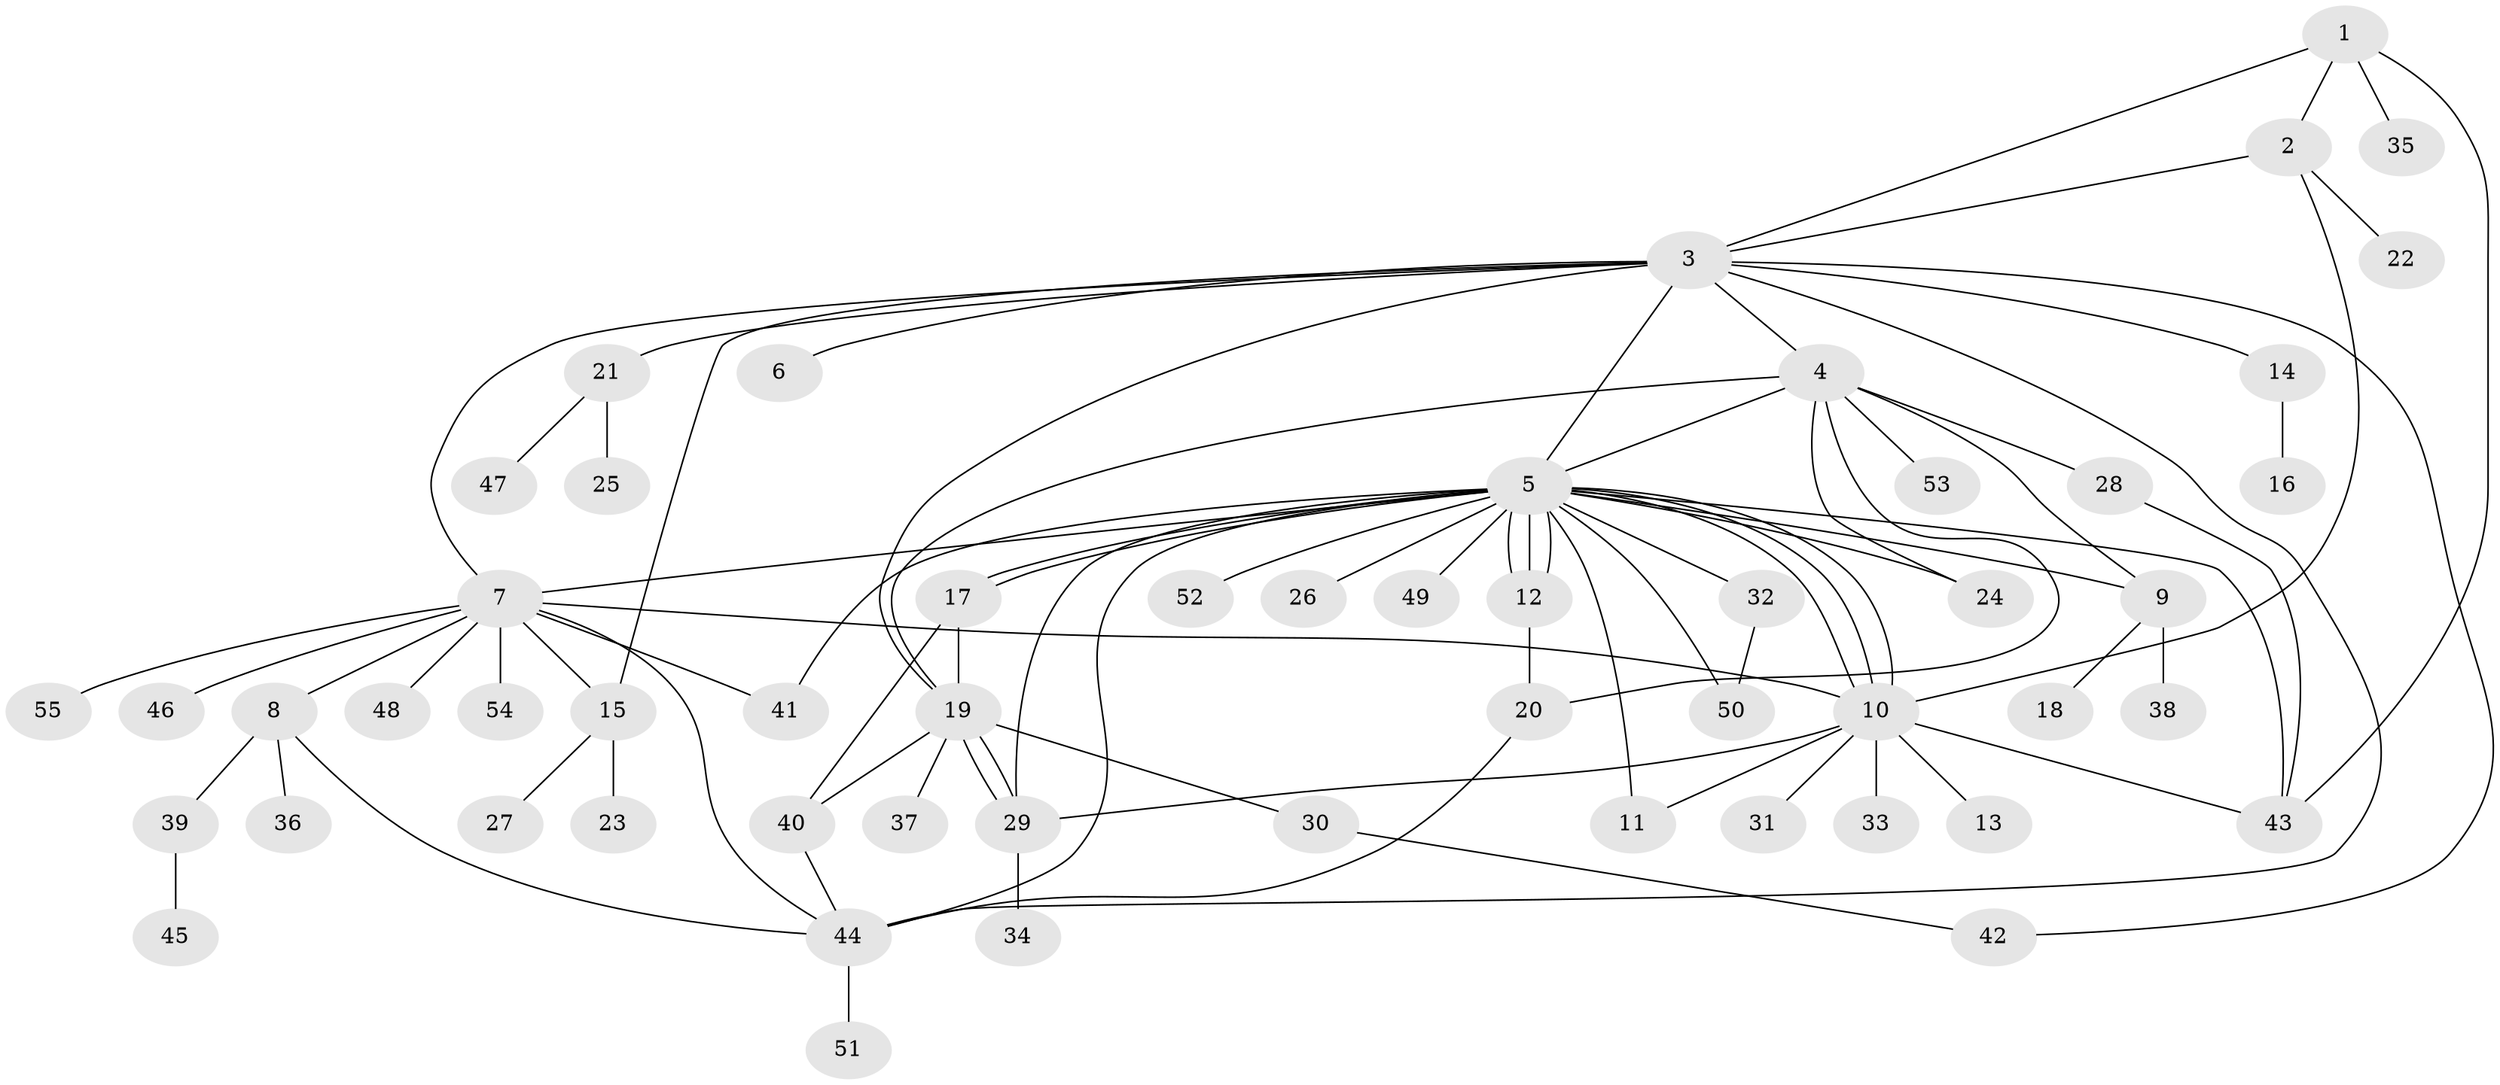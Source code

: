 // Generated by graph-tools (version 1.1) at 2025/14/03/09/25 04:14:40]
// undirected, 55 vertices, 86 edges
graph export_dot {
graph [start="1"]
  node [color=gray90,style=filled];
  1;
  2;
  3;
  4;
  5;
  6;
  7;
  8;
  9;
  10;
  11;
  12;
  13;
  14;
  15;
  16;
  17;
  18;
  19;
  20;
  21;
  22;
  23;
  24;
  25;
  26;
  27;
  28;
  29;
  30;
  31;
  32;
  33;
  34;
  35;
  36;
  37;
  38;
  39;
  40;
  41;
  42;
  43;
  44;
  45;
  46;
  47;
  48;
  49;
  50;
  51;
  52;
  53;
  54;
  55;
  1 -- 2;
  1 -- 3;
  1 -- 35;
  1 -- 43;
  2 -- 3;
  2 -- 10;
  2 -- 22;
  3 -- 4;
  3 -- 5;
  3 -- 6;
  3 -- 7;
  3 -- 14;
  3 -- 15;
  3 -- 19;
  3 -- 21;
  3 -- 42;
  3 -- 44;
  4 -- 5;
  4 -- 9;
  4 -- 19;
  4 -- 20;
  4 -- 24;
  4 -- 28;
  4 -- 53;
  5 -- 7;
  5 -- 9;
  5 -- 10;
  5 -- 10;
  5 -- 10;
  5 -- 11;
  5 -- 12;
  5 -- 12;
  5 -- 12;
  5 -- 17;
  5 -- 17;
  5 -- 24;
  5 -- 26;
  5 -- 29;
  5 -- 32;
  5 -- 41;
  5 -- 43;
  5 -- 44;
  5 -- 49;
  5 -- 50;
  5 -- 52;
  7 -- 8;
  7 -- 10;
  7 -- 15;
  7 -- 41;
  7 -- 44;
  7 -- 46;
  7 -- 48;
  7 -- 54;
  7 -- 55;
  8 -- 36;
  8 -- 39;
  8 -- 44;
  9 -- 18;
  9 -- 38;
  10 -- 11;
  10 -- 13;
  10 -- 29;
  10 -- 31;
  10 -- 33;
  10 -- 43;
  12 -- 20;
  14 -- 16;
  15 -- 23;
  15 -- 27;
  17 -- 19;
  17 -- 40;
  19 -- 29;
  19 -- 29;
  19 -- 30;
  19 -- 37;
  19 -- 40;
  20 -- 44;
  21 -- 25;
  21 -- 47;
  28 -- 43;
  29 -- 34;
  30 -- 42;
  32 -- 50;
  39 -- 45;
  40 -- 44;
  44 -- 51;
}
